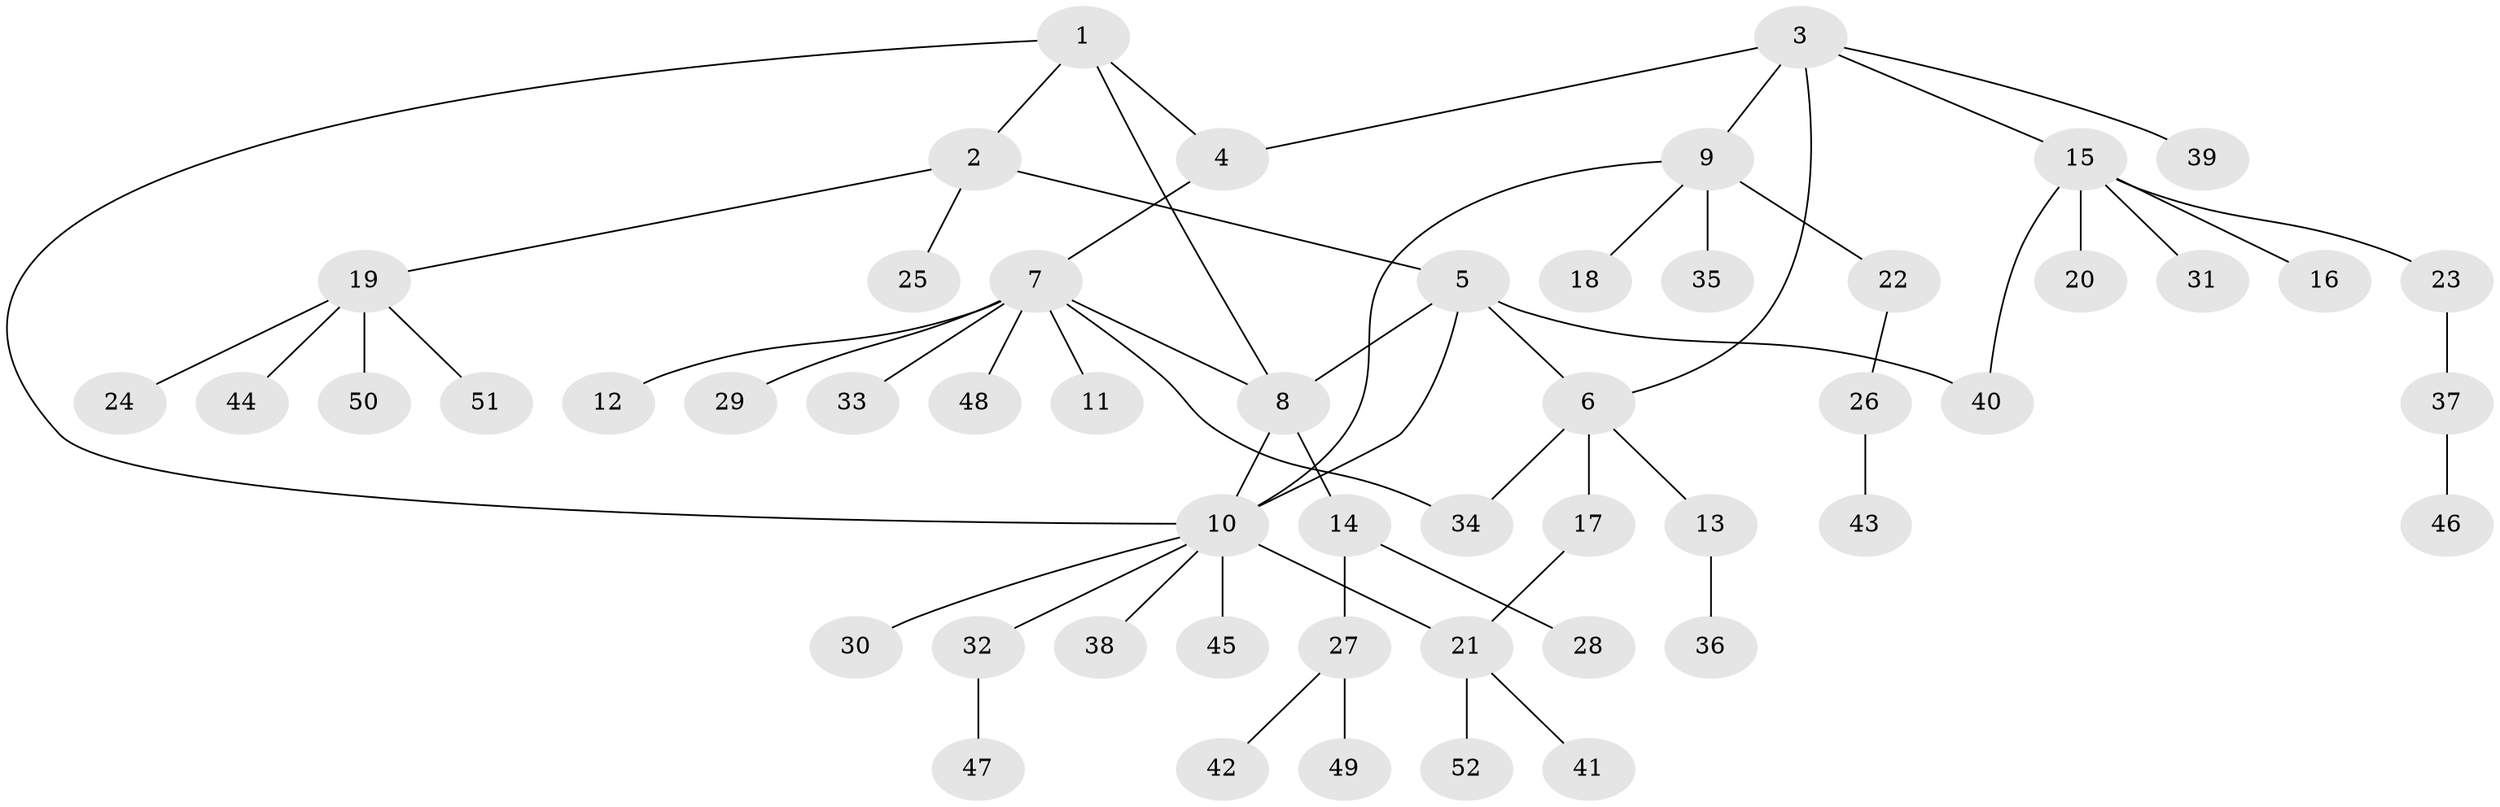 // Generated by graph-tools (version 1.1) at 2025/11/02/27/25 16:11:30]
// undirected, 52 vertices, 60 edges
graph export_dot {
graph [start="1"]
  node [color=gray90,style=filled];
  1;
  2;
  3;
  4;
  5;
  6;
  7;
  8;
  9;
  10;
  11;
  12;
  13;
  14;
  15;
  16;
  17;
  18;
  19;
  20;
  21;
  22;
  23;
  24;
  25;
  26;
  27;
  28;
  29;
  30;
  31;
  32;
  33;
  34;
  35;
  36;
  37;
  38;
  39;
  40;
  41;
  42;
  43;
  44;
  45;
  46;
  47;
  48;
  49;
  50;
  51;
  52;
  1 -- 2;
  1 -- 4;
  1 -- 8;
  1 -- 10;
  2 -- 5;
  2 -- 19;
  2 -- 25;
  3 -- 4;
  3 -- 6;
  3 -- 9;
  3 -- 15;
  3 -- 39;
  4 -- 7;
  5 -- 6;
  5 -- 8;
  5 -- 10;
  5 -- 40;
  6 -- 13;
  6 -- 17;
  6 -- 34;
  7 -- 8;
  7 -- 11;
  7 -- 12;
  7 -- 29;
  7 -- 33;
  7 -- 34;
  7 -- 48;
  8 -- 10;
  8 -- 14;
  9 -- 10;
  9 -- 18;
  9 -- 22;
  9 -- 35;
  10 -- 21;
  10 -- 30;
  10 -- 32;
  10 -- 38;
  10 -- 45;
  13 -- 36;
  14 -- 27;
  14 -- 28;
  15 -- 16;
  15 -- 20;
  15 -- 23;
  15 -- 31;
  15 -- 40;
  17 -- 21;
  19 -- 24;
  19 -- 44;
  19 -- 50;
  19 -- 51;
  21 -- 41;
  21 -- 52;
  22 -- 26;
  23 -- 37;
  26 -- 43;
  27 -- 42;
  27 -- 49;
  32 -- 47;
  37 -- 46;
}
